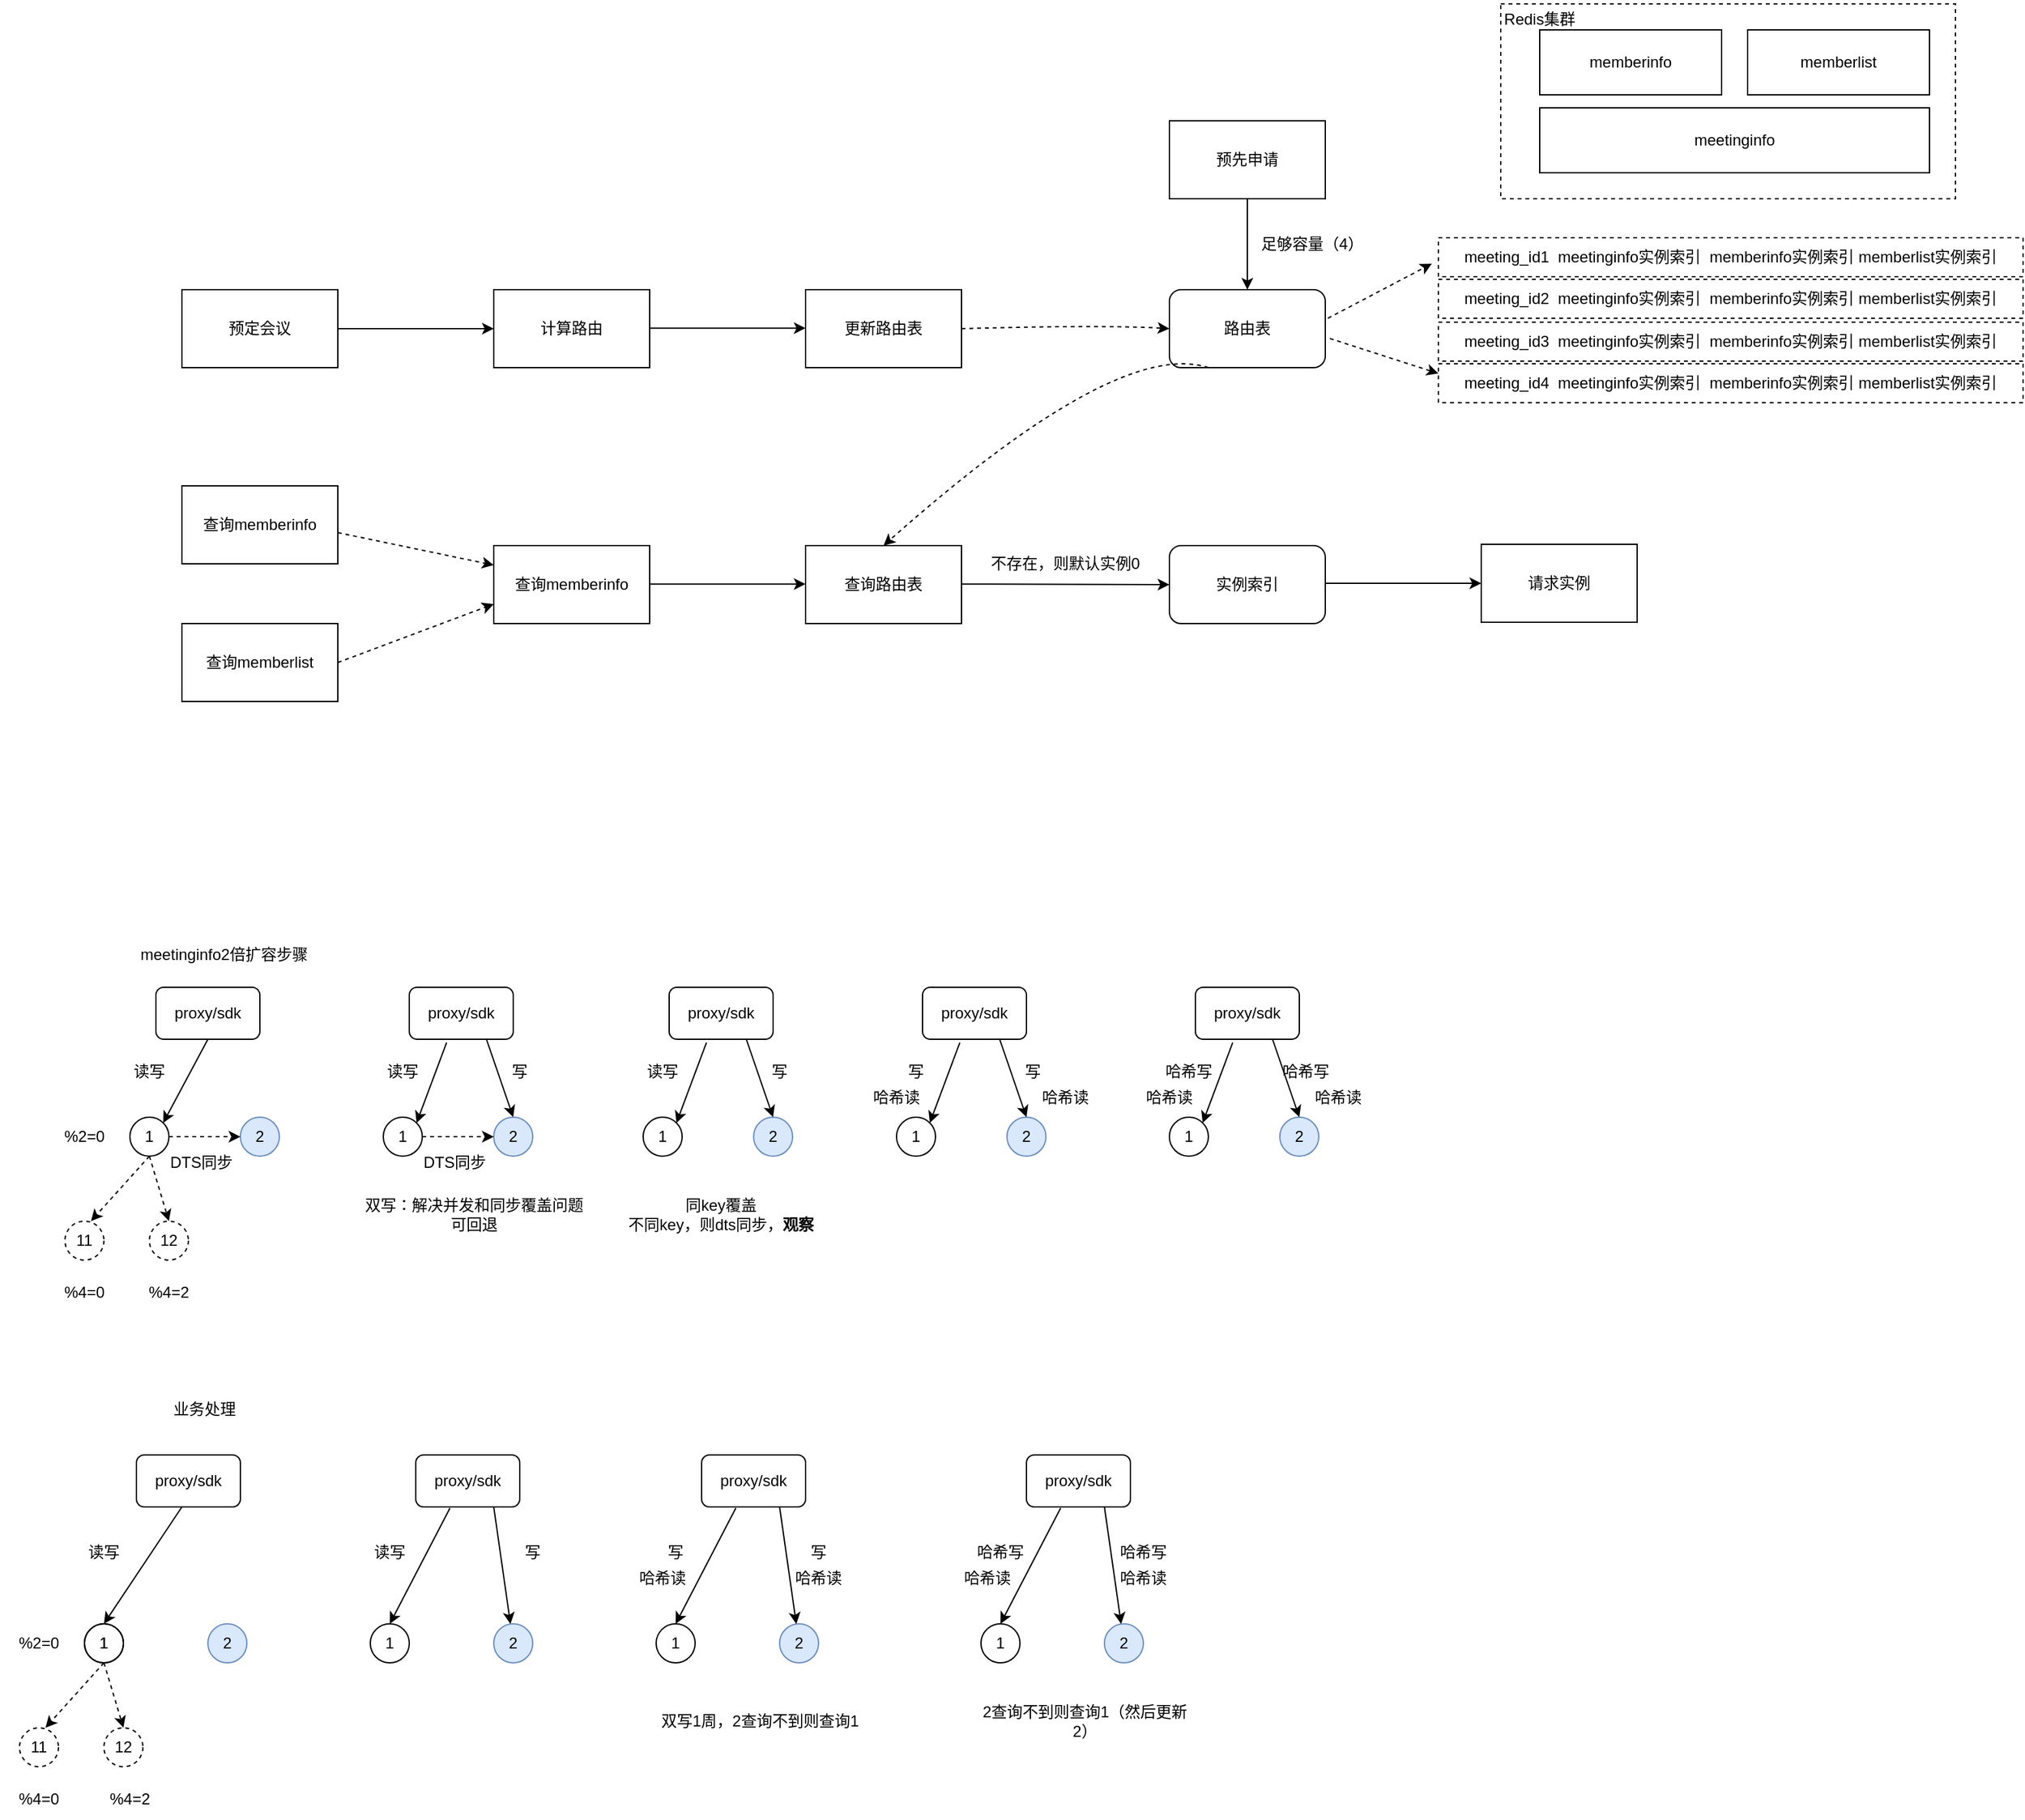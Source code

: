 <mxfile version="20.8.1" type="github">
  <diagram id="jsjYU_Txn0sp7lz1TC-h" name="第 1 页">
    <mxGraphModel dx="2792" dy="1057" grid="1" gridSize="10" guides="1" tooltips="1" connect="1" arrows="1" fold="1" page="1" pageScale="1" pageWidth="827" pageHeight="1169" math="0" shadow="0">
      <root>
        <mxCell id="0" />
        <mxCell id="1" parent="0" />
        <mxCell id="PvWVyQyE4sZmbcHrZHed-1" value="路由表" style="rounded=1;whiteSpace=wrap;html=1;" vertex="1" parent="1">
          <mxGeometry x="860" y="373" width="120" height="60" as="geometry" />
        </mxCell>
        <mxCell id="PvWVyQyE4sZmbcHrZHed-2" value="预先申请" style="rounded=0;whiteSpace=wrap;html=1;" vertex="1" parent="1">
          <mxGeometry x="860" y="243" width="120" height="60" as="geometry" />
        </mxCell>
        <mxCell id="PvWVyQyE4sZmbcHrZHed-3" value="" style="endArrow=classic;html=1;rounded=0;exitX=0.5;exitY=1;exitDx=0;exitDy=0;" edge="1" parent="1" source="PvWVyQyE4sZmbcHrZHed-2" target="PvWVyQyE4sZmbcHrZHed-1">
          <mxGeometry width="50" height="50" relative="1" as="geometry">
            <mxPoint x="650" y="733" as="sourcePoint" />
            <mxPoint x="700" y="683" as="targetPoint" />
          </mxGeometry>
        </mxCell>
        <mxCell id="PvWVyQyE4sZmbcHrZHed-4" value="足够容量（4）" style="rounded=0;whiteSpace=wrap;html=1;fillColor=none;strokeColor=none;" vertex="1" parent="1">
          <mxGeometry x="920" y="323" width="100" height="30" as="geometry" />
        </mxCell>
        <mxCell id="PvWVyQyE4sZmbcHrZHed-5" value="meeting_id1&amp;nbsp; meetinginfo实例索引&amp;nbsp; memberinfo实例索引 memberlist实例索引" style="rounded=0;whiteSpace=wrap;html=1;fillColor=none;dashed=1;" vertex="1" parent="1">
          <mxGeometry x="1067" y="333" width="450" height="30" as="geometry" />
        </mxCell>
        <mxCell id="PvWVyQyE4sZmbcHrZHed-6" value="meeting_id2&amp;nbsp; meetinginfo实例索引&amp;nbsp; memberinfo实例索引 memberlist实例索引" style="rounded=0;whiteSpace=wrap;html=1;fillColor=none;dashed=1;" vertex="1" parent="1">
          <mxGeometry x="1067" y="365" width="450" height="30" as="geometry" />
        </mxCell>
        <mxCell id="PvWVyQyE4sZmbcHrZHed-7" value="meeting_id3&amp;nbsp; meetinginfo实例索引&amp;nbsp; memberinfo实例索引 memberlist实例索引" style="rounded=0;whiteSpace=wrap;html=1;fillColor=none;dashed=1;" vertex="1" parent="1">
          <mxGeometry x="1067" y="398" width="450" height="30" as="geometry" />
        </mxCell>
        <mxCell id="PvWVyQyE4sZmbcHrZHed-8" value="meeting_id4&amp;nbsp; meetinginfo实例索引&amp;nbsp; memberinfo实例索引 memberlist实例索引" style="rounded=0;whiteSpace=wrap;html=1;fillColor=none;dashed=1;" vertex="1" parent="1">
          <mxGeometry x="1067" y="430" width="450" height="30" as="geometry" />
        </mxCell>
        <mxCell id="PvWVyQyE4sZmbcHrZHed-9" value="" style="endArrow=classic;html=1;rounded=0;dashed=1;" edge="1" parent="1">
          <mxGeometry width="50" height="50" relative="1" as="geometry">
            <mxPoint x="982" y="395" as="sourcePoint" />
            <mxPoint x="1062" y="353" as="targetPoint" />
          </mxGeometry>
        </mxCell>
        <mxCell id="PvWVyQyE4sZmbcHrZHed-10" value="" style="endArrow=classic;html=1;rounded=0;dashed=1;exitX=1.029;exitY=0.626;exitDx=0;exitDy=0;exitPerimeter=0;entryX=0;entryY=0.25;entryDx=0;entryDy=0;" edge="1" parent="1" source="PvWVyQyE4sZmbcHrZHed-1" target="PvWVyQyE4sZmbcHrZHed-8">
          <mxGeometry width="50" height="50" relative="1" as="geometry">
            <mxPoint x="992" y="405" as="sourcePoint" />
            <mxPoint x="1072" y="363" as="targetPoint" />
          </mxGeometry>
        </mxCell>
        <mxCell id="PvWVyQyE4sZmbcHrZHed-17" value="预定会议" style="rounded=0;whiteSpace=wrap;html=1;" vertex="1" parent="1">
          <mxGeometry x="100" y="373" width="120" height="60" as="geometry" />
        </mxCell>
        <mxCell id="PvWVyQyE4sZmbcHrZHed-18" value="计算路由" style="rounded=0;whiteSpace=wrap;html=1;" vertex="1" parent="1">
          <mxGeometry x="340" y="373" width="120" height="60" as="geometry" />
        </mxCell>
        <mxCell id="PvWVyQyE4sZmbcHrZHed-19" value="更新路由表" style="rounded=0;whiteSpace=wrap;html=1;" vertex="1" parent="1">
          <mxGeometry x="580" y="373" width="120" height="60" as="geometry" />
        </mxCell>
        <mxCell id="PvWVyQyE4sZmbcHrZHed-20" value="" style="rounded=0;whiteSpace=wrap;html=1;dashed=1;fillColor=none;" vertex="1" parent="1">
          <mxGeometry x="1115" y="153" width="350" height="150" as="geometry" />
        </mxCell>
        <mxCell id="PvWVyQyE4sZmbcHrZHed-21" value="meetinginfo" style="rounded=0;whiteSpace=wrap;html=1;fillColor=none;" vertex="1" parent="1">
          <mxGeometry x="1145" y="233" width="300" height="50" as="geometry" />
        </mxCell>
        <mxCell id="PvWVyQyE4sZmbcHrZHed-22" value="memberinfo" style="rounded=0;whiteSpace=wrap;html=1;fillColor=none;" vertex="1" parent="1">
          <mxGeometry x="1145" y="173" width="140" height="50" as="geometry" />
        </mxCell>
        <mxCell id="PvWVyQyE4sZmbcHrZHed-23" value="memberlist" style="rounded=0;whiteSpace=wrap;html=1;fillColor=none;" vertex="1" parent="1">
          <mxGeometry x="1305" y="173" width="140" height="50" as="geometry" />
        </mxCell>
        <mxCell id="PvWVyQyE4sZmbcHrZHed-24" value="Redis集群" style="rounded=0;whiteSpace=wrap;html=1;fillColor=none;strokeColor=none;" vertex="1" parent="1">
          <mxGeometry x="1095" y="150" width="100" height="30" as="geometry" />
        </mxCell>
        <mxCell id="PvWVyQyE4sZmbcHrZHed-25" value="" style="endArrow=classic;html=1;rounded=0;exitX=0.5;exitY=1;exitDx=0;exitDy=0;entryX=0;entryY=0.5;entryDx=0;entryDy=0;" edge="1" parent="1" target="PvWVyQyE4sZmbcHrZHed-18">
          <mxGeometry x="1" y="198" width="50" height="50" relative="1" as="geometry">
            <mxPoint x="220" y="403" as="sourcePoint" />
            <mxPoint x="220" y="473" as="targetPoint" />
            <mxPoint x="-173" y="196" as="offset" />
          </mxGeometry>
        </mxCell>
        <mxCell id="PvWVyQyE4sZmbcHrZHed-26" value="" style="endArrow=classic;html=1;rounded=0;exitX=0.5;exitY=1;exitDx=0;exitDy=0;entryX=0;entryY=0.5;entryDx=0;entryDy=0;" edge="1" parent="1">
          <mxGeometry x="1" y="198" width="50" height="50" relative="1" as="geometry">
            <mxPoint x="460" y="402.58" as="sourcePoint" />
            <mxPoint x="580" y="402.58" as="targetPoint" />
            <mxPoint x="-173" y="196" as="offset" />
          </mxGeometry>
        </mxCell>
        <mxCell id="PvWVyQyE4sZmbcHrZHed-27" value="" style="curved=1;endArrow=classic;html=1;rounded=0;dashed=1;exitX=1;exitY=0.5;exitDx=0;exitDy=0;entryX=0;entryY=0.5;entryDx=0;entryDy=0;" edge="1" parent="1" source="PvWVyQyE4sZmbcHrZHed-19" target="PvWVyQyE4sZmbcHrZHed-1">
          <mxGeometry width="50" height="50" relative="1" as="geometry">
            <mxPoint x="410" y="400" as="sourcePoint" />
            <mxPoint x="460" y="350" as="targetPoint" />
            <Array as="points">
              <mxPoint x="810" y="400" />
            </Array>
          </mxGeometry>
        </mxCell>
        <mxCell id="PvWVyQyE4sZmbcHrZHed-28" value="查询memberinfo" style="rounded=0;whiteSpace=wrap;html=1;" vertex="1" parent="1">
          <mxGeometry x="100" y="524" width="120" height="60" as="geometry" />
        </mxCell>
        <mxCell id="PvWVyQyE4sZmbcHrZHed-29" value="查询memberlist" style="rounded=0;whiteSpace=wrap;html=1;" vertex="1" parent="1">
          <mxGeometry x="100" y="630" width="120" height="60" as="geometry" />
        </mxCell>
        <mxCell id="PvWVyQyE4sZmbcHrZHed-30" value="查询memberinfo" style="rounded=0;whiteSpace=wrap;html=1;" vertex="1" parent="1">
          <mxGeometry x="340" y="570" width="120" height="60" as="geometry" />
        </mxCell>
        <mxCell id="PvWVyQyE4sZmbcHrZHed-31" value="" style="endArrow=classic;html=1;rounded=0;dashed=1;entryX=0;entryY=0.25;entryDx=0;entryDy=0;" edge="1" parent="1" target="PvWVyQyE4sZmbcHrZHed-30">
          <mxGeometry width="50" height="50" relative="1" as="geometry">
            <mxPoint x="220" y="560" as="sourcePoint" />
            <mxPoint x="270" y="510" as="targetPoint" />
          </mxGeometry>
        </mxCell>
        <mxCell id="PvWVyQyE4sZmbcHrZHed-32" value="" style="endArrow=classic;html=1;rounded=0;dashed=1;entryX=0;entryY=0.75;entryDx=0;entryDy=0;exitX=1;exitY=0.5;exitDx=0;exitDy=0;" edge="1" parent="1" source="PvWVyQyE4sZmbcHrZHed-29" target="PvWVyQyE4sZmbcHrZHed-30">
          <mxGeometry width="50" height="50" relative="1" as="geometry">
            <mxPoint x="230" y="570" as="sourcePoint" />
            <mxPoint x="350" y="595" as="targetPoint" />
          </mxGeometry>
        </mxCell>
        <mxCell id="PvWVyQyE4sZmbcHrZHed-33" value="查询路由表" style="rounded=0;whiteSpace=wrap;html=1;" vertex="1" parent="1">
          <mxGeometry x="580" y="570" width="120" height="60" as="geometry" />
        </mxCell>
        <mxCell id="PvWVyQyE4sZmbcHrZHed-34" value="" style="curved=1;endArrow=classic;html=1;rounded=0;dashed=1;exitX=0.25;exitY=1;exitDx=0;exitDy=0;entryX=0.5;entryY=0;entryDx=0;entryDy=0;" edge="1" parent="1" source="PvWVyQyE4sZmbcHrZHed-1" target="PvWVyQyE4sZmbcHrZHed-33">
          <mxGeometry width="50" height="50" relative="1" as="geometry">
            <mxPoint x="710" y="413" as="sourcePoint" />
            <mxPoint x="870" y="413" as="targetPoint" />
            <Array as="points">
              <mxPoint x="820" y="410" />
            </Array>
          </mxGeometry>
        </mxCell>
        <mxCell id="PvWVyQyE4sZmbcHrZHed-35" value="" style="endArrow=classic;html=1;rounded=0;exitX=0.5;exitY=1;exitDx=0;exitDy=0;entryX=0;entryY=0.5;entryDx=0;entryDy=0;" edge="1" parent="1">
          <mxGeometry x="1" y="198" width="50" height="50" relative="1" as="geometry">
            <mxPoint x="460" y="599.58" as="sourcePoint" />
            <mxPoint x="580" y="599.58" as="targetPoint" />
            <mxPoint x="-173" y="196" as="offset" />
          </mxGeometry>
        </mxCell>
        <mxCell id="PvWVyQyE4sZmbcHrZHed-36" value="实例索引" style="rounded=1;whiteSpace=wrap;html=1;" vertex="1" parent="1">
          <mxGeometry x="860" y="570" width="120" height="60" as="geometry" />
        </mxCell>
        <mxCell id="PvWVyQyE4sZmbcHrZHed-37" value="" style="endArrow=classic;html=1;rounded=0;exitX=0.5;exitY=1;exitDx=0;exitDy=0;entryX=0;entryY=0.5;entryDx=0;entryDy=0;" edge="1" parent="1" target="PvWVyQyE4sZmbcHrZHed-36">
          <mxGeometry x="1" y="198" width="50" height="50" relative="1" as="geometry">
            <mxPoint x="700" y="599.58" as="sourcePoint" />
            <mxPoint x="820" y="599.58" as="targetPoint" />
            <mxPoint x="-173" y="196" as="offset" />
          </mxGeometry>
        </mxCell>
        <mxCell id="PvWVyQyE4sZmbcHrZHed-38" value="不存在，则默认实例0" style="rounded=0;whiteSpace=wrap;html=1;fillColor=none;strokeColor=none;" vertex="1" parent="1">
          <mxGeometry x="720" y="569" width="120" height="30" as="geometry" />
        </mxCell>
        <mxCell id="PvWVyQyE4sZmbcHrZHed-39" value="请求实例" style="rounded=0;whiteSpace=wrap;html=1;" vertex="1" parent="1">
          <mxGeometry x="1100" y="569" width="120" height="60" as="geometry" />
        </mxCell>
        <mxCell id="PvWVyQyE4sZmbcHrZHed-40" value="" style="endArrow=classic;html=1;rounded=0;exitX=0.5;exitY=1;exitDx=0;exitDy=0;entryX=0;entryY=0.5;entryDx=0;entryDy=0;" edge="1" parent="1">
          <mxGeometry x="1" y="198" width="50" height="50" relative="1" as="geometry">
            <mxPoint x="980" y="599.0" as="sourcePoint" />
            <mxPoint x="1100" y="599.0" as="targetPoint" />
            <mxPoint x="-173" y="196" as="offset" />
          </mxGeometry>
        </mxCell>
        <mxCell id="PvWVyQyE4sZmbcHrZHed-41" value="1" style="ellipse;whiteSpace=wrap;html=1;aspect=fixed;fillColor=none;" vertex="1" parent="1">
          <mxGeometry x="60" y="1010" width="30" height="30" as="geometry" />
        </mxCell>
        <mxCell id="PvWVyQyE4sZmbcHrZHed-42" value="proxy/sdk" style="rounded=1;whiteSpace=wrap;html=1;fillColor=none;" vertex="1" parent="1">
          <mxGeometry x="80" y="910" width="80" height="40" as="geometry" />
        </mxCell>
        <mxCell id="PvWVyQyE4sZmbcHrZHed-43" value="2" style="ellipse;whiteSpace=wrap;html=1;aspect=fixed;fillColor=#dae8fc;strokeColor=#6c8ebf;" vertex="1" parent="1">
          <mxGeometry x="145" y="1010" width="30" height="30" as="geometry" />
        </mxCell>
        <mxCell id="PvWVyQyE4sZmbcHrZHed-44" value="" style="endArrow=classic;html=1;rounded=0;exitX=0.5;exitY=1;exitDx=0;exitDy=0;entryX=1;entryY=0;entryDx=0;entryDy=0;" edge="1" parent="1" source="PvWVyQyE4sZmbcHrZHed-42" target="PvWVyQyE4sZmbcHrZHed-41">
          <mxGeometry width="50" height="50" relative="1" as="geometry">
            <mxPoint x="780" y="850" as="sourcePoint" />
            <mxPoint x="830" y="800" as="targetPoint" />
          </mxGeometry>
        </mxCell>
        <mxCell id="PvWVyQyE4sZmbcHrZHed-45" value="读写" style="rounded=0;whiteSpace=wrap;html=1;fillColor=none;strokeColor=none;" vertex="1" parent="1">
          <mxGeometry x="45" y="960" width="60" height="30" as="geometry" />
        </mxCell>
        <mxCell id="PvWVyQyE4sZmbcHrZHed-46" value="meetinginfo2倍扩容步骤" style="rounded=0;whiteSpace=wrap;html=1;fillColor=none;strokeColor=none;" vertex="1" parent="1">
          <mxGeometry x="55" y="870" width="155" height="30" as="geometry" />
        </mxCell>
        <mxCell id="PvWVyQyE4sZmbcHrZHed-48" value="" style="endArrow=classic;html=1;rounded=0;dashed=1;entryX=0;entryY=0.5;entryDx=0;entryDy=0;exitX=1;exitY=0.5;exitDx=0;exitDy=0;" edge="1" parent="1" target="PvWVyQyE4sZmbcHrZHed-43">
          <mxGeometry width="50" height="50" relative="1" as="geometry">
            <mxPoint x="90" y="1025.0" as="sourcePoint" />
            <mxPoint x="210" y="980" as="targetPoint" />
          </mxGeometry>
        </mxCell>
        <mxCell id="PvWVyQyE4sZmbcHrZHed-49" value="DTS同步" style="rounded=0;whiteSpace=wrap;html=1;fillColor=none;strokeColor=none;" vertex="1" parent="1">
          <mxGeometry x="85" y="1030" width="60" height="30" as="geometry" />
        </mxCell>
        <mxCell id="PvWVyQyE4sZmbcHrZHed-50" value="1" style="ellipse;whiteSpace=wrap;html=1;aspect=fixed;fillColor=none;" vertex="1" parent="1">
          <mxGeometry x="255" y="1010" width="30" height="30" as="geometry" />
        </mxCell>
        <mxCell id="PvWVyQyE4sZmbcHrZHed-51" value="proxy/sdk" style="rounded=1;whiteSpace=wrap;html=1;fillColor=none;" vertex="1" parent="1">
          <mxGeometry x="275" y="910" width="80" height="40" as="geometry" />
        </mxCell>
        <mxCell id="PvWVyQyE4sZmbcHrZHed-52" value="2" style="ellipse;whiteSpace=wrap;html=1;aspect=fixed;fillColor=#dae8fc;strokeColor=#6c8ebf;" vertex="1" parent="1">
          <mxGeometry x="340" y="1010" width="30" height="30" as="geometry" />
        </mxCell>
        <mxCell id="PvWVyQyE4sZmbcHrZHed-53" value="" style="endArrow=classic;html=1;rounded=0;exitX=0.359;exitY=1.064;exitDx=0;exitDy=0;entryX=1;entryY=0;entryDx=0;entryDy=0;exitPerimeter=0;" edge="1" parent="1" source="PvWVyQyE4sZmbcHrZHed-51" target="PvWVyQyE4sZmbcHrZHed-50">
          <mxGeometry width="50" height="50" relative="1" as="geometry">
            <mxPoint x="975" y="850" as="sourcePoint" />
            <mxPoint x="1025" y="800" as="targetPoint" />
          </mxGeometry>
        </mxCell>
        <mxCell id="PvWVyQyE4sZmbcHrZHed-54" value="读写" style="rounded=0;whiteSpace=wrap;html=1;fillColor=none;strokeColor=none;" vertex="1" parent="1">
          <mxGeometry x="240" y="960" width="60" height="30" as="geometry" />
        </mxCell>
        <mxCell id="PvWVyQyE4sZmbcHrZHed-55" value="" style="endArrow=classic;html=1;rounded=0;dashed=1;entryX=0;entryY=0.5;entryDx=0;entryDy=0;exitX=1;exitY=0.5;exitDx=0;exitDy=0;" edge="1" parent="1" target="PvWVyQyE4sZmbcHrZHed-52">
          <mxGeometry width="50" height="50" relative="1" as="geometry">
            <mxPoint x="285" y="1025" as="sourcePoint" />
            <mxPoint x="405" y="980" as="targetPoint" />
          </mxGeometry>
        </mxCell>
        <mxCell id="PvWVyQyE4sZmbcHrZHed-56" value="DTS同步" style="rounded=0;whiteSpace=wrap;html=1;fillColor=none;strokeColor=none;" vertex="1" parent="1">
          <mxGeometry x="280" y="1030" width="60" height="30" as="geometry" />
        </mxCell>
        <mxCell id="PvWVyQyE4sZmbcHrZHed-57" value="" style="endArrow=classic;html=1;rounded=0;exitX=0.5;exitY=1;exitDx=0;exitDy=0;entryX=0.5;entryY=0;entryDx=0;entryDy=0;" edge="1" parent="1" target="PvWVyQyE4sZmbcHrZHed-52">
          <mxGeometry width="50" height="50" relative="1" as="geometry">
            <mxPoint x="334.39" y="950.0" as="sourcePoint" />
            <mxPoint x="299.997" y="1014.393" as="targetPoint" />
          </mxGeometry>
        </mxCell>
        <mxCell id="PvWVyQyE4sZmbcHrZHed-59" value="写" style="rounded=0;whiteSpace=wrap;html=1;fillColor=none;strokeColor=none;" vertex="1" parent="1">
          <mxGeometry x="330" y="960" width="60" height="30" as="geometry" />
        </mxCell>
        <mxCell id="PvWVyQyE4sZmbcHrZHed-60" value="1" style="ellipse;whiteSpace=wrap;html=1;aspect=fixed;fillColor=none;" vertex="1" parent="1">
          <mxGeometry x="455" y="1010" width="30" height="30" as="geometry" />
        </mxCell>
        <mxCell id="PvWVyQyE4sZmbcHrZHed-61" value="proxy/sdk" style="rounded=1;whiteSpace=wrap;html=1;fillColor=none;" vertex="1" parent="1">
          <mxGeometry x="475" y="910" width="80" height="40" as="geometry" />
        </mxCell>
        <mxCell id="PvWVyQyE4sZmbcHrZHed-62" value="2" style="ellipse;whiteSpace=wrap;html=1;aspect=fixed;fillColor=#dae8fc;strokeColor=#6c8ebf;" vertex="1" parent="1">
          <mxGeometry x="540" y="1010" width="30" height="30" as="geometry" />
        </mxCell>
        <mxCell id="PvWVyQyE4sZmbcHrZHed-63" value="" style="endArrow=classic;html=1;rounded=0;exitX=0.359;exitY=1.064;exitDx=0;exitDy=0;entryX=1;entryY=0;entryDx=0;entryDy=0;exitPerimeter=0;" edge="1" parent="1" source="PvWVyQyE4sZmbcHrZHed-61" target="PvWVyQyE4sZmbcHrZHed-60">
          <mxGeometry width="50" height="50" relative="1" as="geometry">
            <mxPoint x="1175" y="850" as="sourcePoint" />
            <mxPoint x="1225" y="800" as="targetPoint" />
          </mxGeometry>
        </mxCell>
        <mxCell id="PvWVyQyE4sZmbcHrZHed-64" value="读写" style="rounded=0;whiteSpace=wrap;html=1;fillColor=none;strokeColor=none;" vertex="1" parent="1">
          <mxGeometry x="440" y="960" width="60" height="30" as="geometry" />
        </mxCell>
        <mxCell id="PvWVyQyE4sZmbcHrZHed-67" value="" style="endArrow=classic;html=1;rounded=0;exitX=0.5;exitY=1;exitDx=0;exitDy=0;entryX=0.5;entryY=0;entryDx=0;entryDy=0;" edge="1" parent="1" target="PvWVyQyE4sZmbcHrZHed-62">
          <mxGeometry width="50" height="50" relative="1" as="geometry">
            <mxPoint x="534.39" y="950.0" as="sourcePoint" />
            <mxPoint x="499.997" y="1014.393" as="targetPoint" />
          </mxGeometry>
        </mxCell>
        <mxCell id="PvWVyQyE4sZmbcHrZHed-68" value="写" style="rounded=0;whiteSpace=wrap;html=1;fillColor=none;strokeColor=none;" vertex="1" parent="1">
          <mxGeometry x="530" y="960" width="60" height="30" as="geometry" />
        </mxCell>
        <mxCell id="PvWVyQyE4sZmbcHrZHed-69" value="1" style="ellipse;whiteSpace=wrap;html=1;aspect=fixed;fillColor=none;" vertex="1" parent="1">
          <mxGeometry x="650" y="1010" width="30" height="30" as="geometry" />
        </mxCell>
        <mxCell id="PvWVyQyE4sZmbcHrZHed-70" value="proxy/sdk" style="rounded=1;whiteSpace=wrap;html=1;fillColor=none;" vertex="1" parent="1">
          <mxGeometry x="670" y="910" width="80" height="40" as="geometry" />
        </mxCell>
        <mxCell id="PvWVyQyE4sZmbcHrZHed-71" value="2" style="ellipse;whiteSpace=wrap;html=1;aspect=fixed;fillColor=#dae8fc;strokeColor=#6c8ebf;" vertex="1" parent="1">
          <mxGeometry x="735" y="1010" width="30" height="30" as="geometry" />
        </mxCell>
        <mxCell id="PvWVyQyE4sZmbcHrZHed-72" value="" style="endArrow=classic;html=1;rounded=0;exitX=0.359;exitY=1.064;exitDx=0;exitDy=0;entryX=1;entryY=0;entryDx=0;entryDy=0;exitPerimeter=0;" edge="1" parent="1" source="PvWVyQyE4sZmbcHrZHed-70" target="PvWVyQyE4sZmbcHrZHed-69">
          <mxGeometry width="50" height="50" relative="1" as="geometry">
            <mxPoint x="1370" y="850" as="sourcePoint" />
            <mxPoint x="1420" y="800" as="targetPoint" />
          </mxGeometry>
        </mxCell>
        <mxCell id="PvWVyQyE4sZmbcHrZHed-73" value="" style="endArrow=classic;html=1;rounded=0;exitX=0.5;exitY=1;exitDx=0;exitDy=0;entryX=0.5;entryY=0;entryDx=0;entryDy=0;" edge="1" parent="1" target="PvWVyQyE4sZmbcHrZHed-71">
          <mxGeometry width="50" height="50" relative="1" as="geometry">
            <mxPoint x="729.39" y="950.0" as="sourcePoint" />
            <mxPoint x="694.997" y="1014.393" as="targetPoint" />
          </mxGeometry>
        </mxCell>
        <mxCell id="PvWVyQyE4sZmbcHrZHed-74" value="写" style="rounded=0;whiteSpace=wrap;html=1;fillColor=none;strokeColor=none;" vertex="1" parent="1">
          <mxGeometry x="725" y="960" width="60" height="30" as="geometry" />
        </mxCell>
        <mxCell id="PvWVyQyE4sZmbcHrZHed-75" value="写" style="rounded=0;whiteSpace=wrap;html=1;fillColor=none;strokeColor=none;" vertex="1" parent="1">
          <mxGeometry x="635" y="960" width="60" height="30" as="geometry" />
        </mxCell>
        <mxCell id="PvWVyQyE4sZmbcHrZHed-76" value="哈希读" style="rounded=0;whiteSpace=wrap;html=1;fillColor=none;strokeColor=none;" vertex="1" parent="1">
          <mxGeometry x="620" y="980" width="60" height="30" as="geometry" />
        </mxCell>
        <mxCell id="PvWVyQyE4sZmbcHrZHed-77" value="哈希读" style="rounded=0;whiteSpace=wrap;html=1;fillColor=none;strokeColor=none;" vertex="1" parent="1">
          <mxGeometry x="750" y="980" width="60" height="30" as="geometry" />
        </mxCell>
        <mxCell id="PvWVyQyE4sZmbcHrZHed-78" value="1" style="ellipse;whiteSpace=wrap;html=1;aspect=fixed;fillColor=none;" vertex="1" parent="1">
          <mxGeometry x="860" y="1010" width="30" height="30" as="geometry" />
        </mxCell>
        <mxCell id="PvWVyQyE4sZmbcHrZHed-79" value="proxy/sdk" style="rounded=1;whiteSpace=wrap;html=1;fillColor=none;" vertex="1" parent="1">
          <mxGeometry x="880" y="910" width="80" height="40" as="geometry" />
        </mxCell>
        <mxCell id="PvWVyQyE4sZmbcHrZHed-80" value="2" style="ellipse;whiteSpace=wrap;html=1;aspect=fixed;fillColor=#dae8fc;strokeColor=#6c8ebf;" vertex="1" parent="1">
          <mxGeometry x="945" y="1010" width="30" height="30" as="geometry" />
        </mxCell>
        <mxCell id="PvWVyQyE4sZmbcHrZHed-81" value="" style="endArrow=classic;html=1;rounded=0;exitX=0.359;exitY=1.064;exitDx=0;exitDy=0;entryX=1;entryY=0;entryDx=0;entryDy=0;exitPerimeter=0;" edge="1" parent="1" source="PvWVyQyE4sZmbcHrZHed-79" target="PvWVyQyE4sZmbcHrZHed-78">
          <mxGeometry width="50" height="50" relative="1" as="geometry">
            <mxPoint x="1580" y="850" as="sourcePoint" />
            <mxPoint x="1630" y="800" as="targetPoint" />
          </mxGeometry>
        </mxCell>
        <mxCell id="PvWVyQyE4sZmbcHrZHed-82" value="" style="endArrow=classic;html=1;rounded=0;exitX=0.5;exitY=1;exitDx=0;exitDy=0;entryX=0.5;entryY=0;entryDx=0;entryDy=0;" edge="1" parent="1" target="PvWVyQyE4sZmbcHrZHed-80">
          <mxGeometry width="50" height="50" relative="1" as="geometry">
            <mxPoint x="939.39" y="950.0" as="sourcePoint" />
            <mxPoint x="904.997" y="1014.393" as="targetPoint" />
          </mxGeometry>
        </mxCell>
        <mxCell id="PvWVyQyE4sZmbcHrZHed-83" value="哈希写" style="rounded=0;whiteSpace=wrap;html=1;fillColor=none;strokeColor=none;" vertex="1" parent="1">
          <mxGeometry x="935" y="960" width="60" height="30" as="geometry" />
        </mxCell>
        <mxCell id="PvWVyQyE4sZmbcHrZHed-84" value="哈希写" style="rounded=0;whiteSpace=wrap;html=1;fillColor=none;strokeColor=none;" vertex="1" parent="1">
          <mxGeometry x="845" y="960" width="60" height="30" as="geometry" />
        </mxCell>
        <mxCell id="PvWVyQyE4sZmbcHrZHed-85" value="哈希读" style="rounded=0;whiteSpace=wrap;html=1;fillColor=none;strokeColor=none;" vertex="1" parent="1">
          <mxGeometry x="960" y="980" width="60" height="30" as="geometry" />
        </mxCell>
        <mxCell id="PvWVyQyE4sZmbcHrZHed-86" value="哈希读" style="rounded=0;whiteSpace=wrap;html=1;fillColor=none;strokeColor=none;" vertex="1" parent="1">
          <mxGeometry x="830" y="980" width="60" height="30" as="geometry" />
        </mxCell>
        <mxCell id="PvWVyQyE4sZmbcHrZHed-87" value="双写：解决并发和同步覆盖问题&lt;br&gt;可回退" style="rounded=0;whiteSpace=wrap;html=1;fillColor=none;strokeColor=none;" vertex="1" parent="1">
          <mxGeometry x="240" y="1070" width="170" height="30" as="geometry" />
        </mxCell>
        <mxCell id="PvWVyQyE4sZmbcHrZHed-88" value="同key覆盖&lt;br&gt;不同key，则dts同步，&lt;b&gt;观察&lt;/b&gt;" style="rounded=0;whiteSpace=wrap;html=1;fillColor=none;strokeColor=none;" vertex="1" parent="1">
          <mxGeometry x="430" y="1070" width="170" height="30" as="geometry" />
        </mxCell>
        <mxCell id="PvWVyQyE4sZmbcHrZHed-89" value="" style="endArrow=classic;html=1;rounded=0;exitX=0.5;exitY=1;exitDx=0;exitDy=0;dashed=1;" edge="1" parent="1" source="PvWVyQyE4sZmbcHrZHed-41">
          <mxGeometry width="50" height="50" relative="1" as="geometry">
            <mxPoint x="780" y="810" as="sourcePoint" />
            <mxPoint x="30" y="1090" as="targetPoint" />
          </mxGeometry>
        </mxCell>
        <mxCell id="PvWVyQyE4sZmbcHrZHed-90" value="" style="endArrow=classic;html=1;rounded=0;exitX=0.5;exitY=1;exitDx=0;exitDy=0;dashed=1;" edge="1" parent="1" source="PvWVyQyE4sZmbcHrZHed-41">
          <mxGeometry width="50" height="50" relative="1" as="geometry">
            <mxPoint x="85" y="1050" as="sourcePoint" />
            <mxPoint x="90" y="1090" as="targetPoint" />
          </mxGeometry>
        </mxCell>
        <mxCell id="PvWVyQyE4sZmbcHrZHed-91" value="11" style="ellipse;whiteSpace=wrap;html=1;aspect=fixed;fillColor=none;dashed=1;" vertex="1" parent="1">
          <mxGeometry x="10" y="1090" width="30" height="30" as="geometry" />
        </mxCell>
        <mxCell id="PvWVyQyE4sZmbcHrZHed-92" value="12" style="ellipse;whiteSpace=wrap;html=1;aspect=fixed;fillColor=none;dashed=1;" vertex="1" parent="1">
          <mxGeometry x="75" y="1090" width="30" height="30" as="geometry" />
        </mxCell>
        <mxCell id="PvWVyQyE4sZmbcHrZHed-93" value="%4=0" style="rounded=0;whiteSpace=wrap;html=1;fillColor=none;strokeColor=none;" vertex="1" parent="1">
          <mxGeometry x="-5" y="1130" width="60" height="30" as="geometry" />
        </mxCell>
        <mxCell id="PvWVyQyE4sZmbcHrZHed-94" value="%4=2" style="rounded=0;whiteSpace=wrap;html=1;fillColor=none;strokeColor=none;" vertex="1" parent="1">
          <mxGeometry x="60" y="1130" width="60" height="30" as="geometry" />
        </mxCell>
        <mxCell id="PvWVyQyE4sZmbcHrZHed-95" value="%2=0" style="rounded=0;whiteSpace=wrap;html=1;fillColor=none;strokeColor=none;" vertex="1" parent="1">
          <mxGeometry x="-5" y="1010" width="60" height="30" as="geometry" />
        </mxCell>
        <mxCell id="PvWVyQyE4sZmbcHrZHed-96" value="proxy/sdk" style="rounded=1;whiteSpace=wrap;html=1;fillColor=none;" vertex="1" parent="1">
          <mxGeometry x="65" y="1270" width="80" height="40" as="geometry" />
        </mxCell>
        <mxCell id="PvWVyQyE4sZmbcHrZHed-97" value="1" style="ellipse;whiteSpace=wrap;html=1;aspect=fixed;fillColor=none;" vertex="1" parent="1">
          <mxGeometry x="25" y="1400" width="30" height="30" as="geometry" />
        </mxCell>
        <mxCell id="PvWVyQyE4sZmbcHrZHed-98" value="" style="endArrow=classic;html=1;rounded=0;exitX=0.5;exitY=1;exitDx=0;exitDy=0;entryX=0.5;entryY=0;entryDx=0;entryDy=0;" edge="1" parent="1" target="PvWVyQyE4sZmbcHrZHed-97">
          <mxGeometry width="50" height="50" relative="1" as="geometry">
            <mxPoint x="100" y="1310.0" as="sourcePoint" />
            <mxPoint x="65.607" y="1374.393" as="targetPoint" />
          </mxGeometry>
        </mxCell>
        <mxCell id="PvWVyQyE4sZmbcHrZHed-99" value="读写" style="rounded=0;whiteSpace=wrap;html=1;fillColor=none;strokeColor=none;" vertex="1" parent="1">
          <mxGeometry x="10" y="1330" width="60" height="30" as="geometry" />
        </mxCell>
        <mxCell id="PvWVyQyE4sZmbcHrZHed-100" value="2" style="ellipse;whiteSpace=wrap;html=1;aspect=fixed;fillColor=#dae8fc;strokeColor=#6c8ebf;" vertex="1" parent="1">
          <mxGeometry x="120" y="1400" width="30" height="30" as="geometry" />
        </mxCell>
        <mxCell id="PvWVyQyE4sZmbcHrZHed-101" value="proxy/sdk" style="rounded=1;whiteSpace=wrap;html=1;fillColor=none;" vertex="1" parent="1">
          <mxGeometry x="280" y="1270" width="80" height="40" as="geometry" />
        </mxCell>
        <mxCell id="PvWVyQyE4sZmbcHrZHed-102" value="1" style="ellipse;whiteSpace=wrap;html=1;aspect=fixed;fillColor=none;" vertex="1" parent="1">
          <mxGeometry x="245" y="1400" width="30" height="30" as="geometry" />
        </mxCell>
        <mxCell id="PvWVyQyE4sZmbcHrZHed-103" value="" style="endArrow=classic;html=1;rounded=0;exitX=0.329;exitY=1.022;exitDx=0;exitDy=0;entryX=0.5;entryY=0;entryDx=0;entryDy=0;exitPerimeter=0;" edge="1" parent="1" target="PvWVyQyE4sZmbcHrZHed-102" source="PvWVyQyE4sZmbcHrZHed-101">
          <mxGeometry width="50" height="50" relative="1" as="geometry">
            <mxPoint x="320" y="1310" as="sourcePoint" />
            <mxPoint x="285.607" y="1374.393" as="targetPoint" />
          </mxGeometry>
        </mxCell>
        <mxCell id="PvWVyQyE4sZmbcHrZHed-104" value="读写" style="rounded=0;whiteSpace=wrap;html=1;fillColor=none;strokeColor=none;" vertex="1" parent="1">
          <mxGeometry x="230" y="1330" width="60" height="30" as="geometry" />
        </mxCell>
        <mxCell id="PvWVyQyE4sZmbcHrZHed-105" value="2" style="ellipse;whiteSpace=wrap;html=1;aspect=fixed;fillColor=#dae8fc;strokeColor=#6c8ebf;" vertex="1" parent="1">
          <mxGeometry x="340" y="1400" width="30" height="30" as="geometry" />
        </mxCell>
        <mxCell id="PvWVyQyE4sZmbcHrZHed-106" value="" style="endArrow=classic;html=1;rounded=0;exitX=0.75;exitY=1;exitDx=0;exitDy=0;" edge="1" parent="1" source="PvWVyQyE4sZmbcHrZHed-101" target="PvWVyQyE4sZmbcHrZHed-105">
          <mxGeometry width="50" height="50" relative="1" as="geometry">
            <mxPoint x="330" y="1320" as="sourcePoint" />
            <mxPoint x="270" y="1410" as="targetPoint" />
          </mxGeometry>
        </mxCell>
        <mxCell id="PvWVyQyE4sZmbcHrZHed-107" value="写" style="rounded=0;whiteSpace=wrap;html=1;fillColor=none;strokeColor=none;" vertex="1" parent="1">
          <mxGeometry x="340" y="1330" width="60" height="30" as="geometry" />
        </mxCell>
        <mxCell id="PvWVyQyE4sZmbcHrZHed-108" value="proxy/sdk" style="rounded=1;whiteSpace=wrap;html=1;fillColor=none;" vertex="1" parent="1">
          <mxGeometry x="500" y="1270" width="80" height="40" as="geometry" />
        </mxCell>
        <mxCell id="PvWVyQyE4sZmbcHrZHed-109" value="1" style="ellipse;whiteSpace=wrap;html=1;aspect=fixed;fillColor=none;" vertex="1" parent="1">
          <mxGeometry x="465" y="1400" width="30" height="30" as="geometry" />
        </mxCell>
        <mxCell id="PvWVyQyE4sZmbcHrZHed-110" value="" style="endArrow=classic;html=1;rounded=0;exitX=0.329;exitY=1.022;exitDx=0;exitDy=0;entryX=0.5;entryY=0;entryDx=0;entryDy=0;exitPerimeter=0;" edge="1" parent="1" source="PvWVyQyE4sZmbcHrZHed-108" target="PvWVyQyE4sZmbcHrZHed-109">
          <mxGeometry width="50" height="50" relative="1" as="geometry">
            <mxPoint x="540" y="1310" as="sourcePoint" />
            <mxPoint x="505.607" y="1374.393" as="targetPoint" />
          </mxGeometry>
        </mxCell>
        <mxCell id="PvWVyQyE4sZmbcHrZHed-111" value="写" style="rounded=0;whiteSpace=wrap;html=1;fillColor=none;strokeColor=none;" vertex="1" parent="1">
          <mxGeometry x="450" y="1330" width="60" height="30" as="geometry" />
        </mxCell>
        <mxCell id="PvWVyQyE4sZmbcHrZHed-112" value="2" style="ellipse;whiteSpace=wrap;html=1;aspect=fixed;fillColor=#dae8fc;strokeColor=#6c8ebf;" vertex="1" parent="1">
          <mxGeometry x="560" y="1400" width="30" height="30" as="geometry" />
        </mxCell>
        <mxCell id="PvWVyQyE4sZmbcHrZHed-113" value="" style="endArrow=classic;html=1;rounded=0;exitX=0.75;exitY=1;exitDx=0;exitDy=0;" edge="1" parent="1" source="PvWVyQyE4sZmbcHrZHed-108" target="PvWVyQyE4sZmbcHrZHed-112">
          <mxGeometry width="50" height="50" relative="1" as="geometry">
            <mxPoint x="550" y="1320" as="sourcePoint" />
            <mxPoint x="490" y="1410" as="targetPoint" />
          </mxGeometry>
        </mxCell>
        <mxCell id="PvWVyQyE4sZmbcHrZHed-114" value="写" style="rounded=0;whiteSpace=wrap;html=1;fillColor=none;strokeColor=none;" vertex="1" parent="1">
          <mxGeometry x="560" y="1330" width="60" height="30" as="geometry" />
        </mxCell>
        <mxCell id="PvWVyQyE4sZmbcHrZHed-115" value="哈希读" style="rounded=0;whiteSpace=wrap;html=1;fillColor=none;strokeColor=none;" vertex="1" parent="1">
          <mxGeometry x="440" y="1350" width="60" height="30" as="geometry" />
        </mxCell>
        <mxCell id="PvWVyQyE4sZmbcHrZHed-116" value="哈希读" style="rounded=0;whiteSpace=wrap;html=1;fillColor=none;strokeColor=none;" vertex="1" parent="1">
          <mxGeometry x="560" y="1350" width="60" height="30" as="geometry" />
        </mxCell>
        <mxCell id="PvWVyQyE4sZmbcHrZHed-117" value="双写1周，2查询不到则查询1" style="rounded=0;whiteSpace=wrap;html=1;fillColor=none;strokeColor=none;" vertex="1" parent="1">
          <mxGeometry x="460" y="1460" width="170" height="30" as="geometry" />
        </mxCell>
        <mxCell id="PvWVyQyE4sZmbcHrZHed-118" value="proxy/sdk" style="rounded=1;whiteSpace=wrap;html=1;fillColor=none;" vertex="1" parent="1">
          <mxGeometry x="750" y="1270" width="80" height="40" as="geometry" />
        </mxCell>
        <mxCell id="PvWVyQyE4sZmbcHrZHed-119" value="1" style="ellipse;whiteSpace=wrap;html=1;aspect=fixed;fillColor=none;" vertex="1" parent="1">
          <mxGeometry x="715" y="1400" width="30" height="30" as="geometry" />
        </mxCell>
        <mxCell id="PvWVyQyE4sZmbcHrZHed-120" value="" style="endArrow=classic;html=1;rounded=0;exitX=0.329;exitY=1.022;exitDx=0;exitDy=0;entryX=0.5;entryY=0;entryDx=0;entryDy=0;exitPerimeter=0;" edge="1" parent="1" source="PvWVyQyE4sZmbcHrZHed-118" target="PvWVyQyE4sZmbcHrZHed-119">
          <mxGeometry width="50" height="50" relative="1" as="geometry">
            <mxPoint x="790" y="1310" as="sourcePoint" />
            <mxPoint x="755.607" y="1374.393" as="targetPoint" />
          </mxGeometry>
        </mxCell>
        <mxCell id="PvWVyQyE4sZmbcHrZHed-121" value="哈希写" style="rounded=0;whiteSpace=wrap;html=1;fillColor=none;strokeColor=none;" vertex="1" parent="1">
          <mxGeometry x="700" y="1330" width="60" height="30" as="geometry" />
        </mxCell>
        <mxCell id="PvWVyQyE4sZmbcHrZHed-122" value="2" style="ellipse;whiteSpace=wrap;html=1;aspect=fixed;fillColor=#dae8fc;strokeColor=#6c8ebf;" vertex="1" parent="1">
          <mxGeometry x="810" y="1400" width="30" height="30" as="geometry" />
        </mxCell>
        <mxCell id="PvWVyQyE4sZmbcHrZHed-123" value="" style="endArrow=classic;html=1;rounded=0;exitX=0.75;exitY=1;exitDx=0;exitDy=0;" edge="1" parent="1" source="PvWVyQyE4sZmbcHrZHed-118" target="PvWVyQyE4sZmbcHrZHed-122">
          <mxGeometry width="50" height="50" relative="1" as="geometry">
            <mxPoint x="800" y="1320" as="sourcePoint" />
            <mxPoint x="740" y="1410" as="targetPoint" />
          </mxGeometry>
        </mxCell>
        <mxCell id="PvWVyQyE4sZmbcHrZHed-124" value="哈希写" style="rounded=0;whiteSpace=wrap;html=1;fillColor=none;strokeColor=none;" vertex="1" parent="1">
          <mxGeometry x="810" y="1330" width="60" height="30" as="geometry" />
        </mxCell>
        <mxCell id="PvWVyQyE4sZmbcHrZHed-125" value="哈希读" style="rounded=0;whiteSpace=wrap;html=1;fillColor=none;strokeColor=none;" vertex="1" parent="1">
          <mxGeometry x="690" y="1350" width="60" height="30" as="geometry" />
        </mxCell>
        <mxCell id="PvWVyQyE4sZmbcHrZHed-126" value="哈希读" style="rounded=0;whiteSpace=wrap;html=1;fillColor=none;strokeColor=none;" vertex="1" parent="1">
          <mxGeometry x="810" y="1350" width="60" height="30" as="geometry" />
        </mxCell>
        <mxCell id="PvWVyQyE4sZmbcHrZHed-127" value="2查询不到则查询1（然后更新2）" style="rounded=0;whiteSpace=wrap;html=1;fillColor=none;strokeColor=none;" vertex="1" parent="1">
          <mxGeometry x="710" y="1460" width="170" height="30" as="geometry" />
        </mxCell>
        <mxCell id="PvWVyQyE4sZmbcHrZHed-128" value="1" style="ellipse;whiteSpace=wrap;html=1;aspect=fixed;fillColor=none;" vertex="1" parent="1">
          <mxGeometry x="25" y="1400" width="30" height="30" as="geometry" />
        </mxCell>
        <mxCell id="PvWVyQyE4sZmbcHrZHed-129" value="" style="endArrow=classic;html=1;rounded=0;exitX=0.5;exitY=1;exitDx=0;exitDy=0;dashed=1;" edge="1" parent="1" source="PvWVyQyE4sZmbcHrZHed-128">
          <mxGeometry width="50" height="50" relative="1" as="geometry">
            <mxPoint x="745" y="1200" as="sourcePoint" />
            <mxPoint x="-5" y="1480" as="targetPoint" />
          </mxGeometry>
        </mxCell>
        <mxCell id="PvWVyQyE4sZmbcHrZHed-130" value="" style="endArrow=classic;html=1;rounded=0;exitX=0.5;exitY=1;exitDx=0;exitDy=0;dashed=1;" edge="1" parent="1" source="PvWVyQyE4sZmbcHrZHed-128">
          <mxGeometry width="50" height="50" relative="1" as="geometry">
            <mxPoint x="50" y="1440" as="sourcePoint" />
            <mxPoint x="55" y="1480" as="targetPoint" />
          </mxGeometry>
        </mxCell>
        <mxCell id="PvWVyQyE4sZmbcHrZHed-131" value="11" style="ellipse;whiteSpace=wrap;html=1;aspect=fixed;fillColor=none;dashed=1;" vertex="1" parent="1">
          <mxGeometry x="-25" y="1480" width="30" height="30" as="geometry" />
        </mxCell>
        <mxCell id="PvWVyQyE4sZmbcHrZHed-132" value="12" style="ellipse;whiteSpace=wrap;html=1;aspect=fixed;fillColor=none;dashed=1;" vertex="1" parent="1">
          <mxGeometry x="40" y="1480" width="30" height="30" as="geometry" />
        </mxCell>
        <mxCell id="PvWVyQyE4sZmbcHrZHed-133" value="%4=0" style="rounded=0;whiteSpace=wrap;html=1;fillColor=none;strokeColor=none;" vertex="1" parent="1">
          <mxGeometry x="-40" y="1520" width="60" height="30" as="geometry" />
        </mxCell>
        <mxCell id="PvWVyQyE4sZmbcHrZHed-134" value="%2=0" style="rounded=0;whiteSpace=wrap;html=1;fillColor=none;strokeColor=none;" vertex="1" parent="1">
          <mxGeometry x="-40" y="1400" width="60" height="30" as="geometry" />
        </mxCell>
        <mxCell id="PvWVyQyE4sZmbcHrZHed-135" value="%4=2" style="rounded=0;whiteSpace=wrap;html=1;fillColor=none;strokeColor=none;" vertex="1" parent="1">
          <mxGeometry x="30" y="1520" width="60" height="30" as="geometry" />
        </mxCell>
        <mxCell id="PvWVyQyE4sZmbcHrZHed-136" value="业务处理" style="rounded=0;whiteSpace=wrap;html=1;fillColor=none;strokeColor=none;" vertex="1" parent="1">
          <mxGeometry x="40" y="1220" width="155" height="30" as="geometry" />
        </mxCell>
      </root>
    </mxGraphModel>
  </diagram>
</mxfile>
